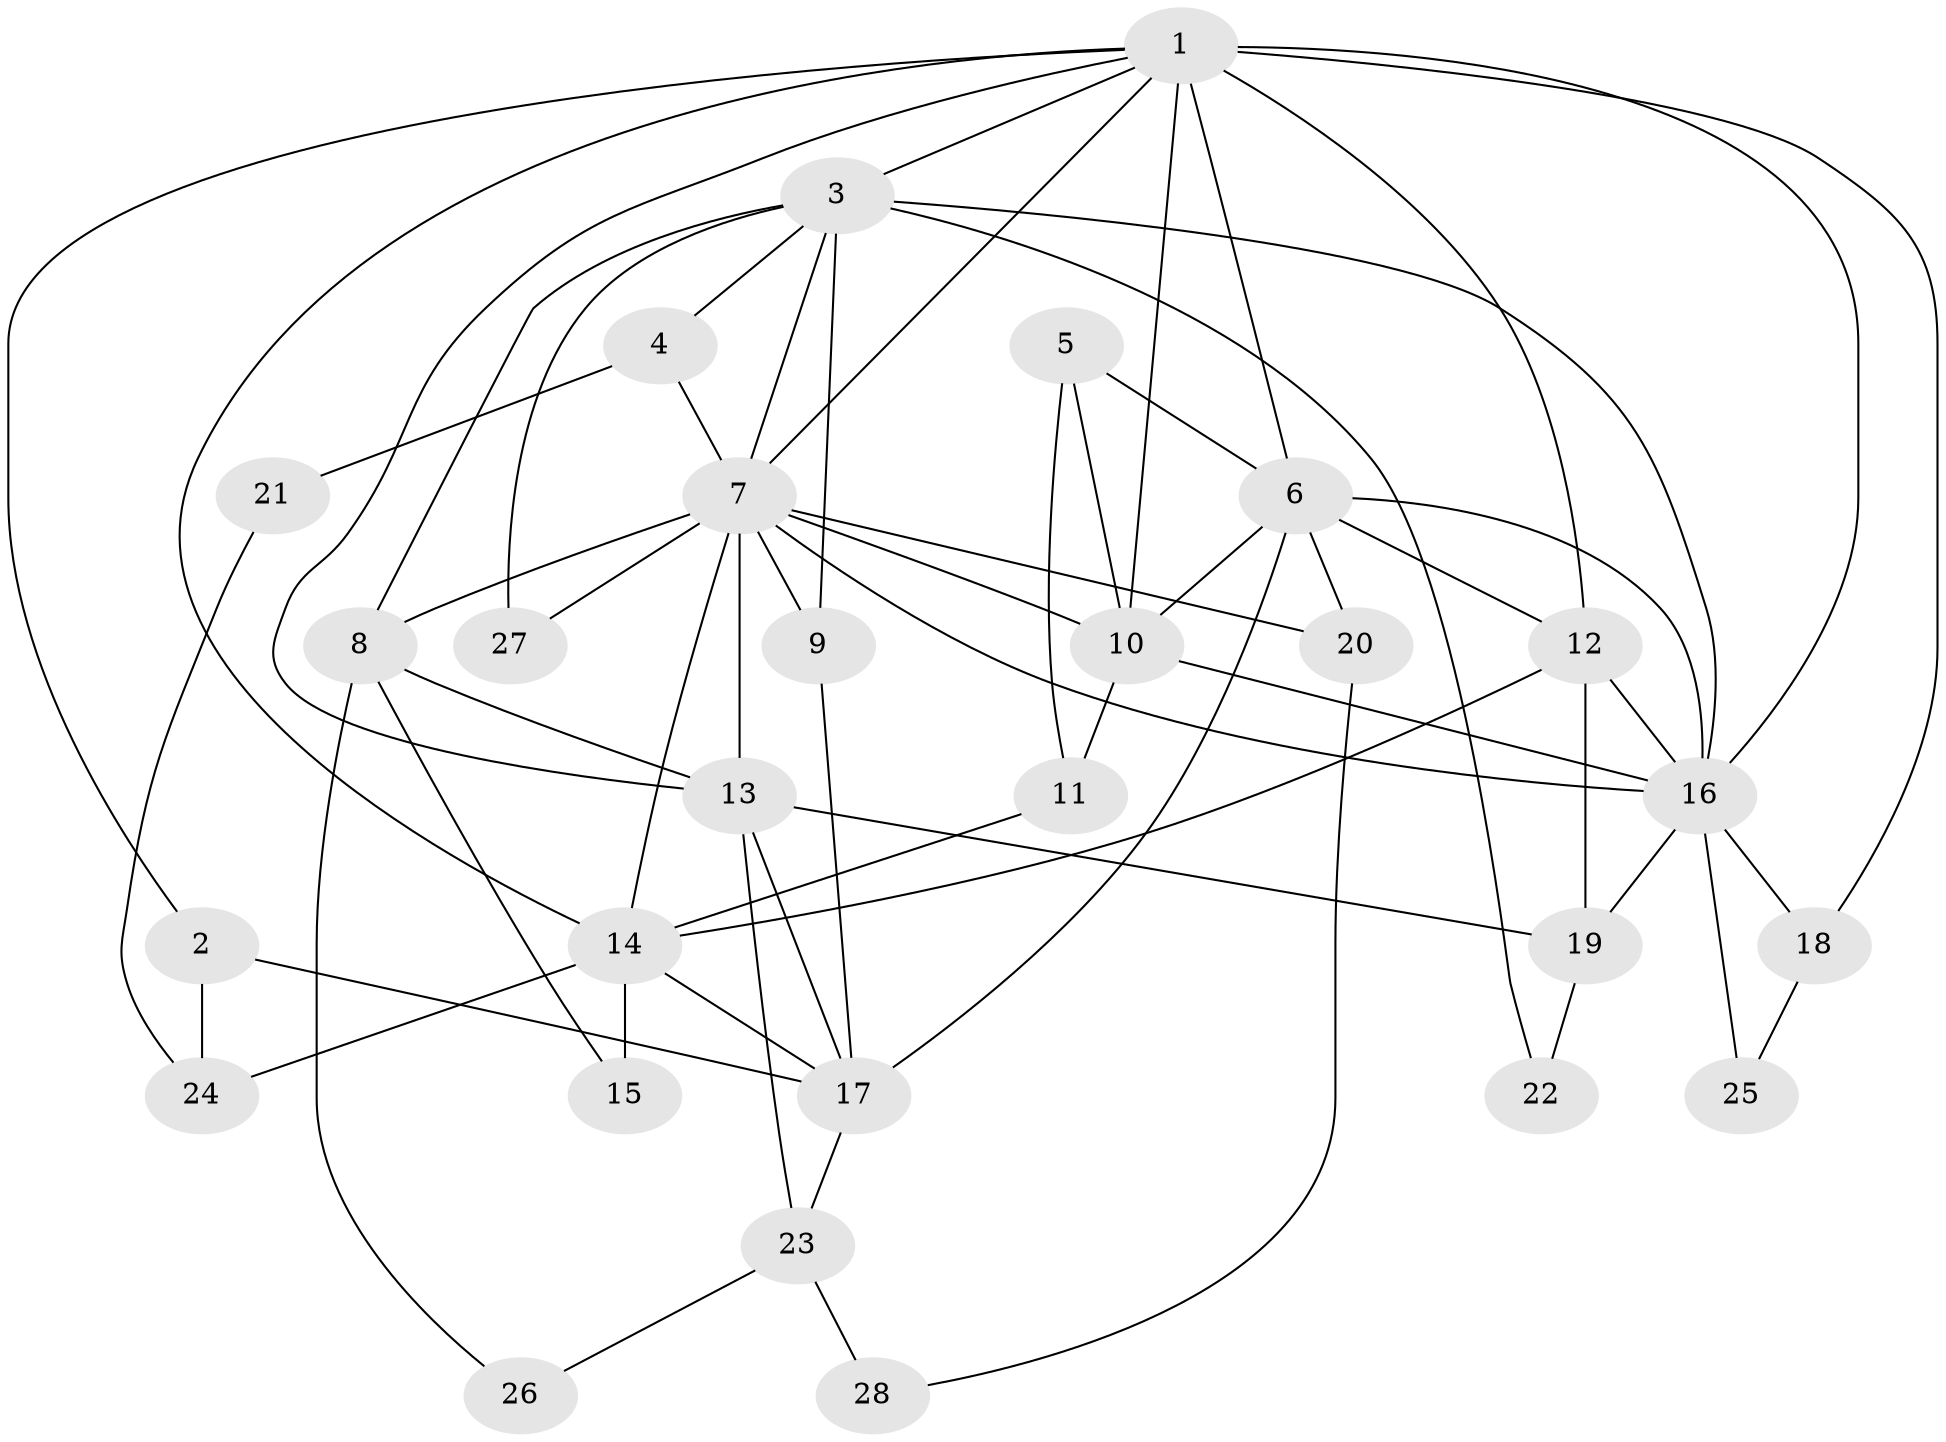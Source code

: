// original degree distribution, {3: 0.25, 4: 0.32142857142857145, 2: 0.14285714285714285, 5: 0.14285714285714285, 6: 0.07142857142857142, 7: 0.05357142857142857, 9: 0.017857142857142856}
// Generated by graph-tools (version 1.1) at 2025/51/03/04/25 22:51:05]
// undirected, 28 vertices, 63 edges
graph export_dot {
  node [color=gray90,style=filled];
  1;
  2;
  3;
  4;
  5;
  6;
  7;
  8;
  9;
  10;
  11;
  12;
  13;
  14;
  15;
  16;
  17;
  18;
  19;
  20;
  21;
  22;
  23;
  24;
  25;
  26;
  27;
  28;
  1 -- 2 [weight=1.0];
  1 -- 3 [weight=1.0];
  1 -- 6 [weight=1.0];
  1 -- 7 [weight=1.0];
  1 -- 10 [weight=1.0];
  1 -- 12 [weight=2.0];
  1 -- 13 [weight=1.0];
  1 -- 14 [weight=1.0];
  1 -- 16 [weight=1.0];
  1 -- 18 [weight=1.0];
  2 -- 17 [weight=1.0];
  2 -- 24 [weight=1.0];
  3 -- 4 [weight=1.0];
  3 -- 7 [weight=1.0];
  3 -- 8 [weight=1.0];
  3 -- 9 [weight=2.0];
  3 -- 16 [weight=1.0];
  3 -- 22 [weight=1.0];
  3 -- 27 [weight=1.0];
  4 -- 7 [weight=2.0];
  4 -- 21 [weight=1.0];
  5 -- 6 [weight=1.0];
  5 -- 10 [weight=1.0];
  5 -- 11 [weight=1.0];
  6 -- 10 [weight=1.0];
  6 -- 12 [weight=1.0];
  6 -- 16 [weight=1.0];
  6 -- 17 [weight=1.0];
  6 -- 20 [weight=1.0];
  7 -- 8 [weight=1.0];
  7 -- 9 [weight=3.0];
  7 -- 10 [weight=1.0];
  7 -- 13 [weight=1.0];
  7 -- 14 [weight=3.0];
  7 -- 16 [weight=2.0];
  7 -- 20 [weight=2.0];
  7 -- 27 [weight=1.0];
  8 -- 13 [weight=1.0];
  8 -- 15 [weight=1.0];
  8 -- 26 [weight=1.0];
  9 -- 17 [weight=1.0];
  10 -- 11 [weight=2.0];
  10 -- 16 [weight=3.0];
  11 -- 14 [weight=1.0];
  12 -- 14 [weight=1.0];
  12 -- 16 [weight=1.0];
  12 -- 19 [weight=2.0];
  13 -- 17 [weight=1.0];
  13 -- 19 [weight=1.0];
  13 -- 23 [weight=1.0];
  14 -- 15 [weight=2.0];
  14 -- 17 [weight=1.0];
  14 -- 24 [weight=1.0];
  16 -- 18 [weight=1.0];
  16 -- 19 [weight=1.0];
  16 -- 25 [weight=1.0];
  17 -- 23 [weight=1.0];
  18 -- 25 [weight=1.0];
  19 -- 22 [weight=1.0];
  20 -- 28 [weight=1.0];
  21 -- 24 [weight=1.0];
  23 -- 26 [weight=1.0];
  23 -- 28 [weight=1.0];
}
